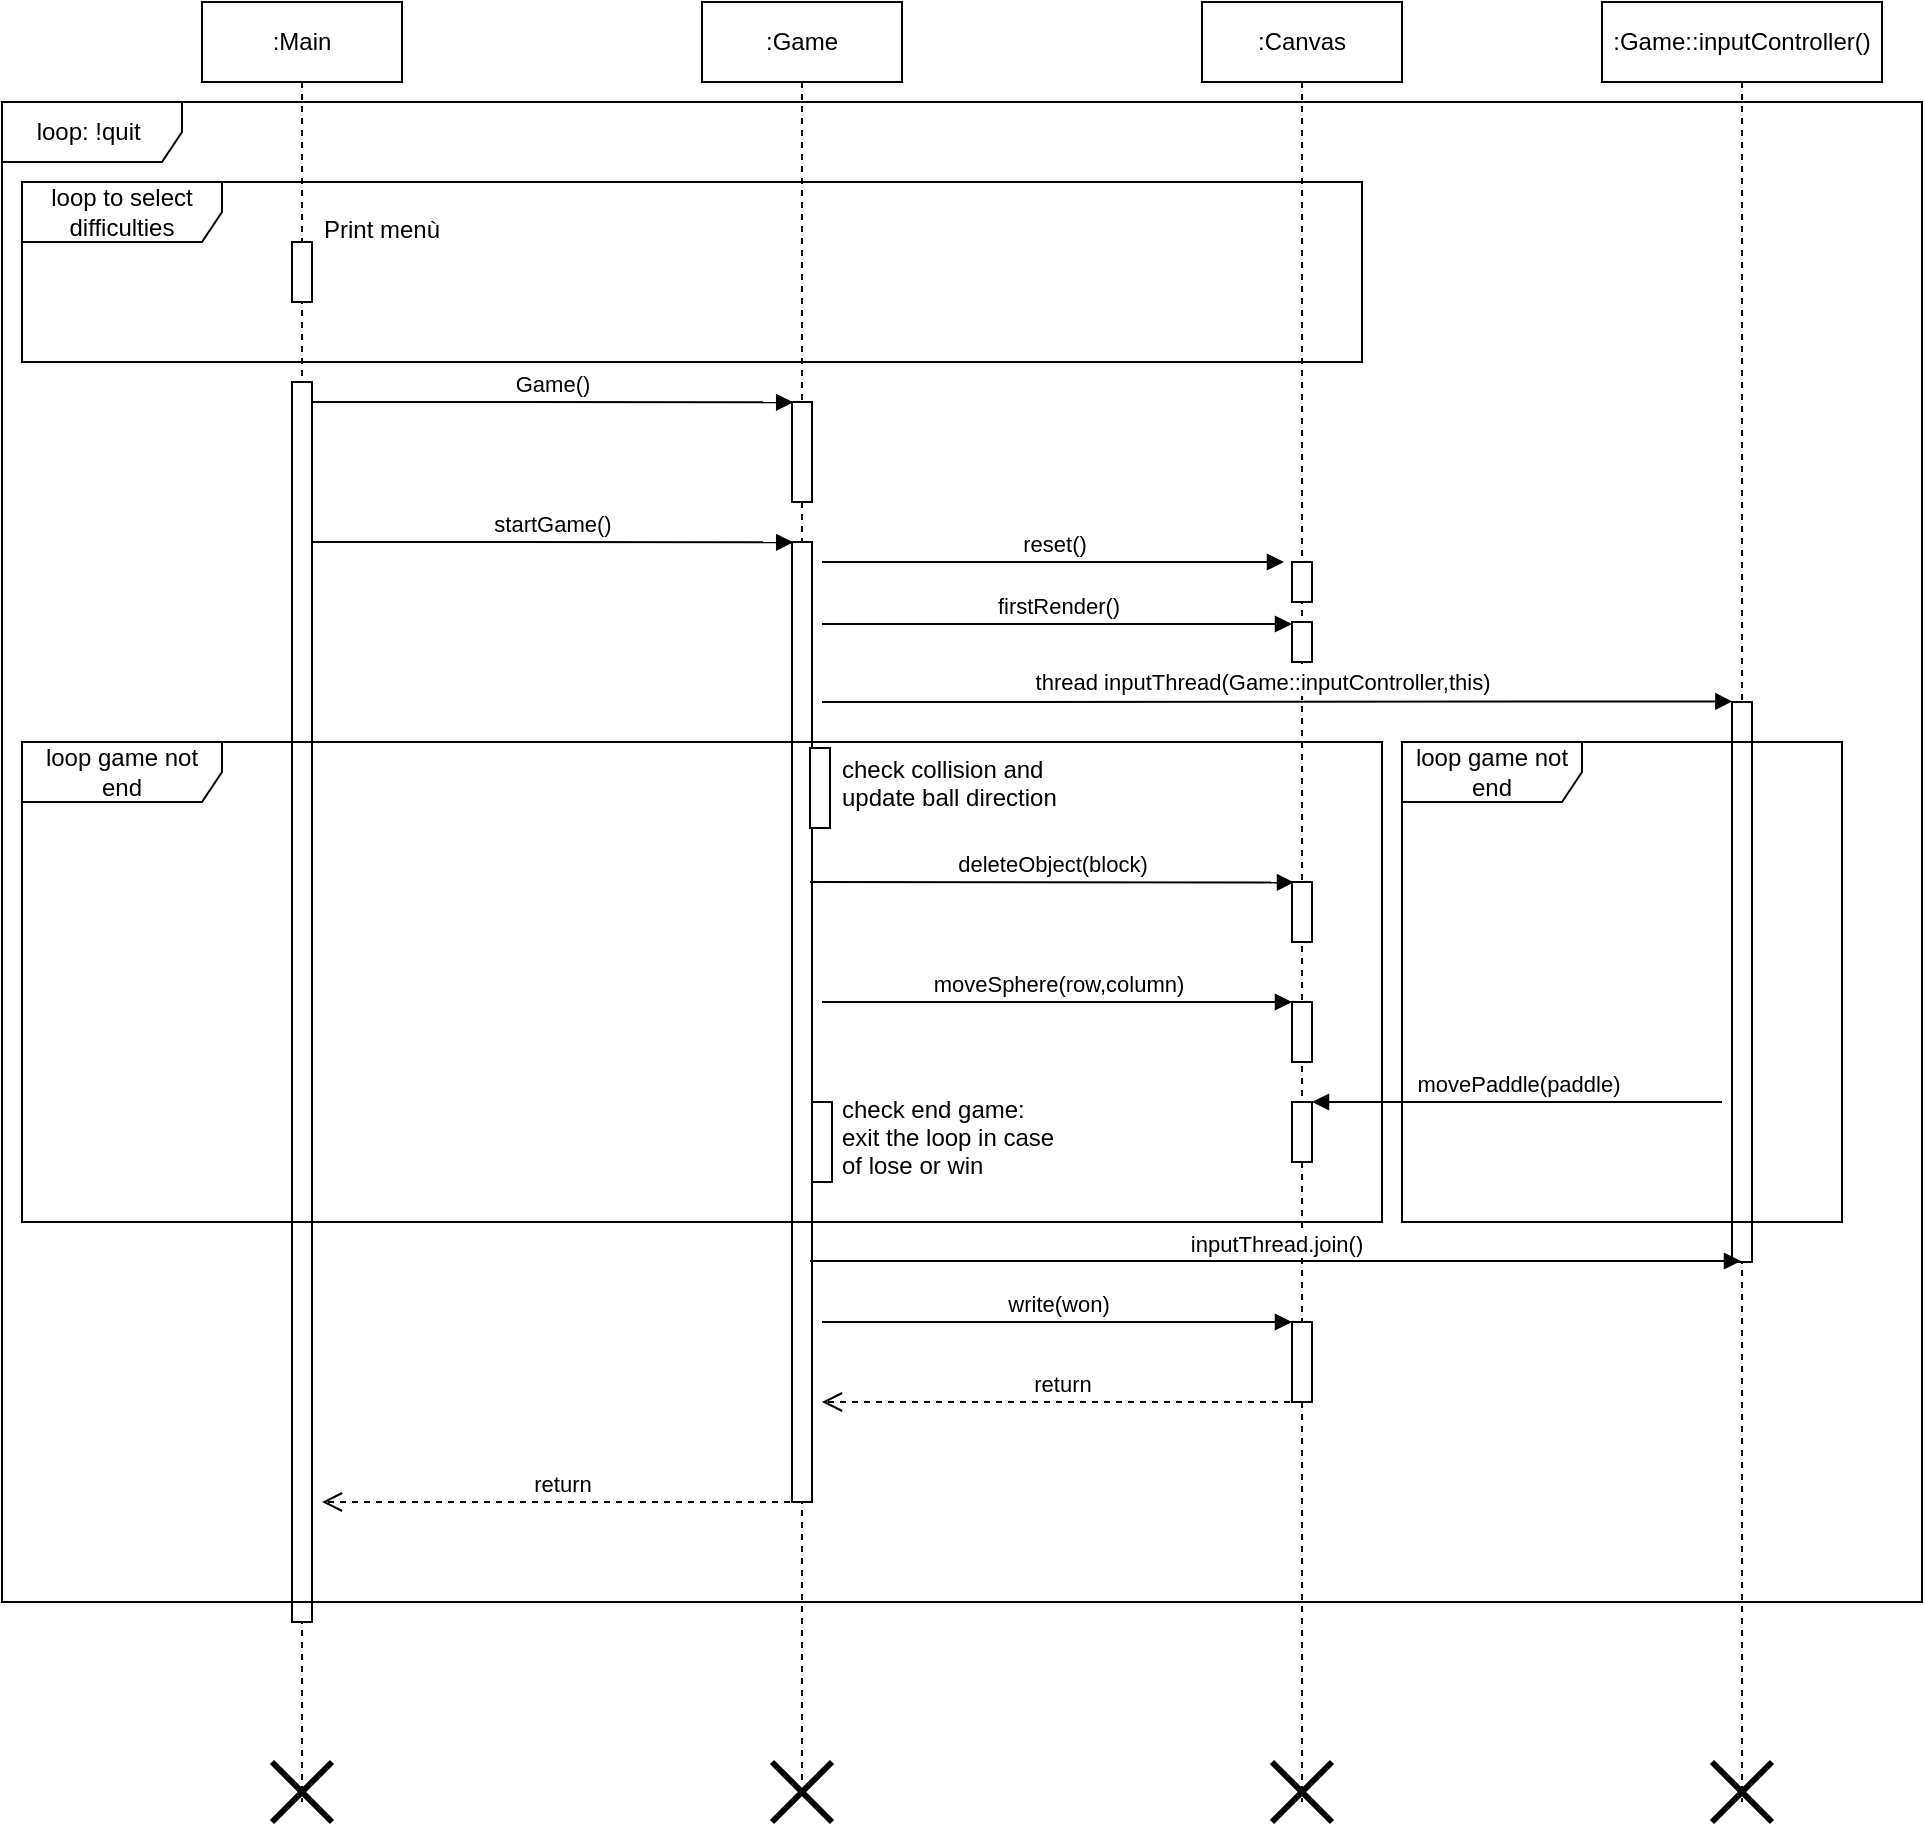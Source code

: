 <mxfile version="15.9.4" type="device"><diagram id="7EDz7F4EoxQ-QMVlEJQx" name="Page-1"><mxGraphModel dx="1038" dy="579" grid="1" gridSize="10" guides="1" tooltips="1" connect="1" arrows="1" fold="1" page="1" pageScale="1" pageWidth="827" pageHeight="1169" math="0" shadow="0"><root><mxCell id="0"/><mxCell id="1" parent="0"/><mxCell id="2Bt2OmIDpmMifPHEfE-2-1" value=":Main" style="shape=umlLifeline;perimeter=lifelinePerimeter;whiteSpace=wrap;html=1;container=1;collapsible=0;recursiveResize=0;outlineConnect=0;" vertex="1" parent="1"><mxGeometry x="100" y="10" width="100" height="900" as="geometry"/></mxCell><mxCell id="2Bt2OmIDpmMifPHEfE-2-6" value="" style="html=1;points=[];perimeter=orthogonalPerimeter;" vertex="1" parent="2Bt2OmIDpmMifPHEfE-2-1"><mxGeometry x="45" y="190" width="10" height="620" as="geometry"/></mxCell><mxCell id="2Bt2OmIDpmMifPHEfE-2-7" value="Game()" style="html=1;verticalAlign=bottom;endArrow=block;rounded=0;entryX=0.06;entryY=0.003;entryDx=0;entryDy=0;entryPerimeter=0;" edge="1" parent="2Bt2OmIDpmMifPHEfE-2-1" target="2Bt2OmIDpmMifPHEfE-2-8"><mxGeometry width="80" relative="1" as="geometry"><mxPoint x="55" y="200" as="sourcePoint"/><mxPoint x="135" y="200" as="targetPoint"/></mxGeometry></mxCell><mxCell id="2Bt2OmIDpmMifPHEfE-2-49" value="" style="shape=umlDestroy;whiteSpace=wrap;html=1;strokeWidth=3;" vertex="1" parent="2Bt2OmIDpmMifPHEfE-2-1"><mxGeometry x="35" y="880" width="30" height="30" as="geometry"/></mxCell><mxCell id="2Bt2OmIDpmMifPHEfE-2-2" value=":Game" style="shape=umlLifeline;perimeter=lifelinePerimeter;whiteSpace=wrap;html=1;container=1;collapsible=0;recursiveResize=0;outlineConnect=0;" vertex="1" parent="1"><mxGeometry x="350" y="10" width="100" height="890" as="geometry"/></mxCell><mxCell id="2Bt2OmIDpmMifPHEfE-2-8" value="" style="html=1;points=[];perimeter=orthogonalPerimeter;" vertex="1" parent="2Bt2OmIDpmMifPHEfE-2-2"><mxGeometry x="45" y="200" width="10" height="50" as="geometry"/></mxCell><mxCell id="2Bt2OmIDpmMifPHEfE-2-10" value="" style="html=1;points=[];perimeter=orthogonalPerimeter;" vertex="1" parent="2Bt2OmIDpmMifPHEfE-2-2"><mxGeometry x="45" y="270" width="10" height="480" as="geometry"/></mxCell><mxCell id="2Bt2OmIDpmMifPHEfE-2-30" value="" style="html=1;points=[];perimeter=orthogonalPerimeter;" vertex="1" parent="2Bt2OmIDpmMifPHEfE-2-2"><mxGeometry x="55" y="550" width="10" height="40" as="geometry"/></mxCell><mxCell id="2Bt2OmIDpmMifPHEfE-2-48" value="" style="shape=umlDestroy;whiteSpace=wrap;html=1;strokeWidth=3;" vertex="1" parent="2Bt2OmIDpmMifPHEfE-2-2"><mxGeometry x="35" y="880" width="30" height="30" as="geometry"/></mxCell><mxCell id="2Bt2OmIDpmMifPHEfE-2-3" value="loop to select difficulties" style="shape=umlFrame;whiteSpace=wrap;html=1;width=100;height=30;" vertex="1" parent="1"><mxGeometry x="10" y="100" width="670" height="90" as="geometry"/></mxCell><mxCell id="2Bt2OmIDpmMifPHEfE-2-4" value="" style="html=1;points=[];perimeter=orthogonalPerimeter;" vertex="1" parent="1"><mxGeometry x="145" y="130" width="10" height="30" as="geometry"/></mxCell><mxCell id="2Bt2OmIDpmMifPHEfE-2-5" value="Print menù" style="text;strokeColor=none;fillColor=none;align=left;verticalAlign=top;spacingLeft=4;spacingRight=4;overflow=hidden;rotatable=0;points=[[0,0.5],[1,0.5]];portConstraint=eastwest;" vertex="1" parent="1"><mxGeometry x="155" y="110" width="100" height="26" as="geometry"/></mxCell><mxCell id="2Bt2OmIDpmMifPHEfE-2-9" value=":Canvas" style="shape=umlLifeline;perimeter=lifelinePerimeter;whiteSpace=wrap;html=1;container=1;collapsible=0;recursiveResize=0;outlineConnect=0;" vertex="1" parent="1"><mxGeometry x="600" y="10" width="100" height="900" as="geometry"/></mxCell><mxCell id="2Bt2OmIDpmMifPHEfE-2-14" value="" style="html=1;points=[];perimeter=orthogonalPerimeter;" vertex="1" parent="2Bt2OmIDpmMifPHEfE-2-9"><mxGeometry x="45" y="280" width="10" height="20" as="geometry"/></mxCell><mxCell id="2Bt2OmIDpmMifPHEfE-2-16" value="" style="html=1;points=[];perimeter=orthogonalPerimeter;" vertex="1" parent="2Bt2OmIDpmMifPHEfE-2-9"><mxGeometry x="45" y="310" width="10" height="20" as="geometry"/></mxCell><mxCell id="2Bt2OmIDpmMifPHEfE-2-27" value="" style="html=1;points=[];perimeter=orthogonalPerimeter;" vertex="1" parent="2Bt2OmIDpmMifPHEfE-2-9"><mxGeometry x="45" y="500" width="10" height="30" as="geometry"/></mxCell><mxCell id="2Bt2OmIDpmMifPHEfE-2-37" value="" style="html=1;points=[];perimeter=orthogonalPerimeter;" vertex="1" parent="2Bt2OmIDpmMifPHEfE-2-9"><mxGeometry x="45" y="550" width="10" height="30" as="geometry"/></mxCell><mxCell id="2Bt2OmIDpmMifPHEfE-2-41" value="" style="html=1;points=[];perimeter=orthogonalPerimeter;" vertex="1" parent="2Bt2OmIDpmMifPHEfE-2-9"><mxGeometry x="45" y="660" width="10" height="40" as="geometry"/></mxCell><mxCell id="2Bt2OmIDpmMifPHEfE-2-46" value="" style="shape=umlDestroy;whiteSpace=wrap;html=1;strokeWidth=3;" vertex="1" parent="2Bt2OmIDpmMifPHEfE-2-9"><mxGeometry x="35" y="880" width="30" height="30" as="geometry"/></mxCell><mxCell id="2Bt2OmIDpmMifPHEfE-2-13" value="startGame()" style="html=1;verticalAlign=bottom;endArrow=block;rounded=0;entryX=0.06;entryY=0.003;entryDx=0;entryDy=0;entryPerimeter=0;" edge="1" parent="1"><mxGeometry width="80" relative="1" as="geometry"><mxPoint x="155" y="280" as="sourcePoint"/><mxPoint x="395.6" y="280.15" as="targetPoint"/></mxGeometry></mxCell><mxCell id="2Bt2OmIDpmMifPHEfE-2-15" value="reset()" style="html=1;verticalAlign=bottom;endArrow=block;rounded=0;" edge="1" parent="1"><mxGeometry width="80" relative="1" as="geometry"><mxPoint x="410" y="290" as="sourcePoint"/><mxPoint x="641" y="290" as="targetPoint"/></mxGeometry></mxCell><mxCell id="2Bt2OmIDpmMifPHEfE-2-17" value="firstRender()" style="html=1;verticalAlign=bottom;endArrow=block;rounded=0;" edge="1" parent="1" target="2Bt2OmIDpmMifPHEfE-2-16"><mxGeometry width="80" relative="1" as="geometry"><mxPoint x="410" y="321" as="sourcePoint"/><mxPoint x="640" y="321" as="targetPoint"/></mxGeometry></mxCell><mxCell id="2Bt2OmIDpmMifPHEfE-2-19" value="" style="html=1;points=[];perimeter=orthogonalPerimeter;" vertex="1" parent="1"><mxGeometry x="645" y="450" width="10" height="30" as="geometry"/></mxCell><mxCell id="2Bt2OmIDpmMifPHEfE-2-21" value="" style="html=1;points=[];perimeter=orthogonalPerimeter;" vertex="1" parent="1"><mxGeometry x="404" y="383" width="10" height="40" as="geometry"/></mxCell><mxCell id="2Bt2OmIDpmMifPHEfE-2-24" value="check collision and&#10;update ball direction&#10;" style="text;strokeColor=none;fillColor=none;align=left;verticalAlign=top;spacingLeft=4;spacingRight=4;overflow=hidden;rotatable=0;points=[[0,0.5],[1,0.5]];portConstraint=eastwest;" vertex="1" parent="1"><mxGeometry x="414" y="380" width="146" height="40" as="geometry"/></mxCell><mxCell id="2Bt2OmIDpmMifPHEfE-2-26" value="deleteObject(block)" style="html=1;verticalAlign=bottom;endArrow=block;rounded=0;entryX=0.1;entryY=0.007;entryDx=0;entryDy=0;entryPerimeter=0;" edge="1" parent="1" target="2Bt2OmIDpmMifPHEfE-2-19"><mxGeometry width="80" relative="1" as="geometry"><mxPoint x="404" y="450" as="sourcePoint"/><mxPoint x="639" y="450" as="targetPoint"/></mxGeometry></mxCell><mxCell id="2Bt2OmIDpmMifPHEfE-2-20" value="moveSphere(row,column)" style="html=1;verticalAlign=bottom;endArrow=block;rounded=0;" edge="1" parent="1"><mxGeometry width="80" relative="1" as="geometry"><mxPoint x="410" y="510" as="sourcePoint"/><mxPoint x="645" y="510" as="targetPoint"/></mxGeometry></mxCell><mxCell id="2Bt2OmIDpmMifPHEfE-2-31" value="check end game:&#10;exit the loop in case &#10;of lose or win" style="text;strokeColor=none;fillColor=none;align=left;verticalAlign=top;spacingLeft=4;spacingRight=4;overflow=hidden;rotatable=0;points=[[0,0.5],[1,0.5]];portConstraint=eastwest;" vertex="1" parent="1"><mxGeometry x="414" y="550" width="146" height="50" as="geometry"/></mxCell><mxCell id="2Bt2OmIDpmMifPHEfE-2-32" value=":Game::inputController()" style="shape=umlLifeline;perimeter=lifelinePerimeter;whiteSpace=wrap;html=1;container=1;collapsible=0;recursiveResize=0;outlineConnect=0;" vertex="1" parent="1"><mxGeometry x="800" y="10" width="140" height="900" as="geometry"/></mxCell><mxCell id="2Bt2OmIDpmMifPHEfE-2-33" value="" style="html=1;points=[];perimeter=orthogonalPerimeter;" vertex="1" parent="2Bt2OmIDpmMifPHEfE-2-32"><mxGeometry x="65" y="350" width="10" height="280" as="geometry"/></mxCell><mxCell id="2Bt2OmIDpmMifPHEfE-2-38" value="movePaddle(paddle)" style="html=1;verticalAlign=bottom;endArrow=block;rounded=0;" edge="1" parent="2Bt2OmIDpmMifPHEfE-2-32"><mxGeometry width="80" relative="1" as="geometry"><mxPoint x="60" y="550" as="sourcePoint"/><mxPoint x="-145" y="550" as="targetPoint"/></mxGeometry></mxCell><mxCell id="2Bt2OmIDpmMifPHEfE-2-47" value="" style="shape=umlDestroy;whiteSpace=wrap;html=1;strokeWidth=3;" vertex="1" parent="2Bt2OmIDpmMifPHEfE-2-32"><mxGeometry x="55" y="880" width="30" height="30" as="geometry"/></mxCell><mxCell id="2Bt2OmIDpmMifPHEfE-2-35" value="&lt;span style=&quot;color: rgba(0 , 0 , 0 , 0) ; font-family: monospace ; font-size: 0px ; background-color: rgb(248 , 249 , 250)&quot;&gt;%3CmxGraphModel%3E%3Croot%3E%3CmxCell%20id%3D%220%22%2F%3E%3CmxCell%20id%3D%221%22%20parent%3D%220%22%2F%3E%3CmxCell%20id%3D%222%22%20value%3D%22moveSphere(row%2Ccolumn)%22%20style%3D%22html%3D1%3BverticalAlign%3Dbottom%3BendArrow%3Dblock%3Brounded%3D0%3B%22%20edge%3D%221%22%20parent%3D%221%22%3E%3CmxGeometry%20width%3D%2280%22%20relative%3D%221%22%20as%3D%22geometry%22%3E%3CmxPoint%20x%3D%22410%22%20y%3D%22510%22%20as%3D%22sourcePoint%22%2F%3E%3CmxPoint%20x%3D%22645%22%20y%3D%22510%22%20as%3D%22targetPoint%22%2F%3E%3C%2FmxGeometry%3E%3C%2FmxCell%3E%3C%2Froot%3E%3C%2FmxGraphModel%3E&lt;/span&gt;&lt;span style=&quot;color: rgba(0 , 0 , 0 , 0) ; font-family: monospace ; font-size: 0px ; background-color: rgb(248 , 249 , 250)&quot;&gt;%3CmxGraphModel%3E%3Croot%3E%3CmxCell%20id%3D%220%22%2F%3E%3CmxCell%20id%3D%221%22%20parent%3D%220%22%2F%3E%3CmxCell%20id%3D%222%22%20value%3D%22moveSphere(row%2Ccolumn)%22%20style%3D%22html%3D1%3BverticalAlign%3Dbottom%3BendArrow%3Dblock%3Brounded%3D0%3B%22%20edge%3D%221%22%20parent%3D%221%22%3E%3CmxGeometry%20width%3D%2280%22%20relative%3D%221%22%20as%3D%22geometry%22%3E%3CmxPoint%20x%3D%22410%22%20y%3D%22510%22%20as%3D%22sourcePoint%22%2F%3E%3CmxPoint%20x%3D%22645%22%20y%3D%22510%22%20as%3D%22targetPoint%22%2F%3E%3C%2FmxGeometry%3E%3C%2FmxCell%3E%3C%2Froot%3E%3C%2FmxGraphModel%3E&lt;/span&gt;&lt;font color=&quot;rgba(0, 0, 0, 0)&quot; face=&quot;monospace&quot;&gt;&lt;span style=&quot;font-size: 0px&quot;&gt;td::thread inputThread(&amp;amp;Game::inputController,this);&lt;/span&gt;&lt;/font&gt;" style="html=1;verticalAlign=bottom;endArrow=block;rounded=0;entryX=0.02;entryY=-0.001;entryDx=0;entryDy=0;entryPerimeter=0;" edge="1" parent="1" target="2Bt2OmIDpmMifPHEfE-2-33"><mxGeometry width="80" relative="1" as="geometry"><mxPoint x="410" y="360" as="sourcePoint"/><mxPoint x="865" y="350" as="targetPoint"/><Array as="points"><mxPoint x="430" y="360"/></Array></mxGeometry></mxCell><mxCell id="2Bt2OmIDpmMifPHEfE-2-36" value="thread inputThread(Game::inputController,this)" style="edgeLabel;html=1;align=center;verticalAlign=middle;resizable=0;points=[];" vertex="1" connectable="0" parent="2Bt2OmIDpmMifPHEfE-2-35"><mxGeometry x="-0.034" y="-2" relative="1" as="geometry"><mxPoint y="-12" as="offset"/></mxGeometry></mxCell><mxCell id="2Bt2OmIDpmMifPHEfE-2-40" value="inputThread.join()" style="html=1;verticalAlign=bottom;endArrow=block;rounded=0;" edge="1" parent="1" target="2Bt2OmIDpmMifPHEfE-2-32"><mxGeometry width="80" relative="1" as="geometry"><mxPoint x="404" y="639.5" as="sourcePoint"/><mxPoint x="639" y="639.5" as="targetPoint"/></mxGeometry></mxCell><mxCell id="2Bt2OmIDpmMifPHEfE-2-42" value="write(won)" style="html=1;verticalAlign=bottom;endArrow=block;rounded=0;" edge="1" parent="1"><mxGeometry width="80" relative="1" as="geometry"><mxPoint x="410" y="670" as="sourcePoint"/><mxPoint x="645" y="670" as="targetPoint"/></mxGeometry></mxCell><mxCell id="2Bt2OmIDpmMifPHEfE-2-43" value="return" style="html=1;verticalAlign=bottom;endArrow=open;dashed=1;endSize=8;rounded=0;" edge="1" parent="1"><mxGeometry relative="1" as="geometry"><mxPoint x="650" y="710" as="sourcePoint"/><mxPoint x="410" y="710" as="targetPoint"/></mxGeometry></mxCell><mxCell id="2Bt2OmIDpmMifPHEfE-2-44" value="return" style="html=1;verticalAlign=bottom;endArrow=open;dashed=1;endSize=8;rounded=0;" edge="1" parent="1"><mxGeometry relative="1" as="geometry"><mxPoint x="400" y="760" as="sourcePoint"/><mxPoint x="160" y="760" as="targetPoint"/></mxGeometry></mxCell><mxCell id="2Bt2OmIDpmMifPHEfE-2-18" value="loop game not end" style="shape=umlFrame;whiteSpace=wrap;html=1;width=100;height=30;" vertex="1" parent="1"><mxGeometry x="10" y="380" width="680" height="240" as="geometry"/></mxCell><mxCell id="2Bt2OmIDpmMifPHEfE-2-39" value="loop game not end" style="shape=umlFrame;whiteSpace=wrap;html=1;width=90;height=30;" vertex="1" parent="1"><mxGeometry x="700" y="380" width="220" height="240" as="geometry"/></mxCell><mxCell id="2Bt2OmIDpmMifPHEfE-2-50" value="loop: !quit&amp;nbsp;" style="shape=umlFrame;whiteSpace=wrap;html=1;width=90;height=30;" vertex="1" parent="1"><mxGeometry y="60" width="960" height="750" as="geometry"/></mxCell></root></mxGraphModel></diagram></mxfile>